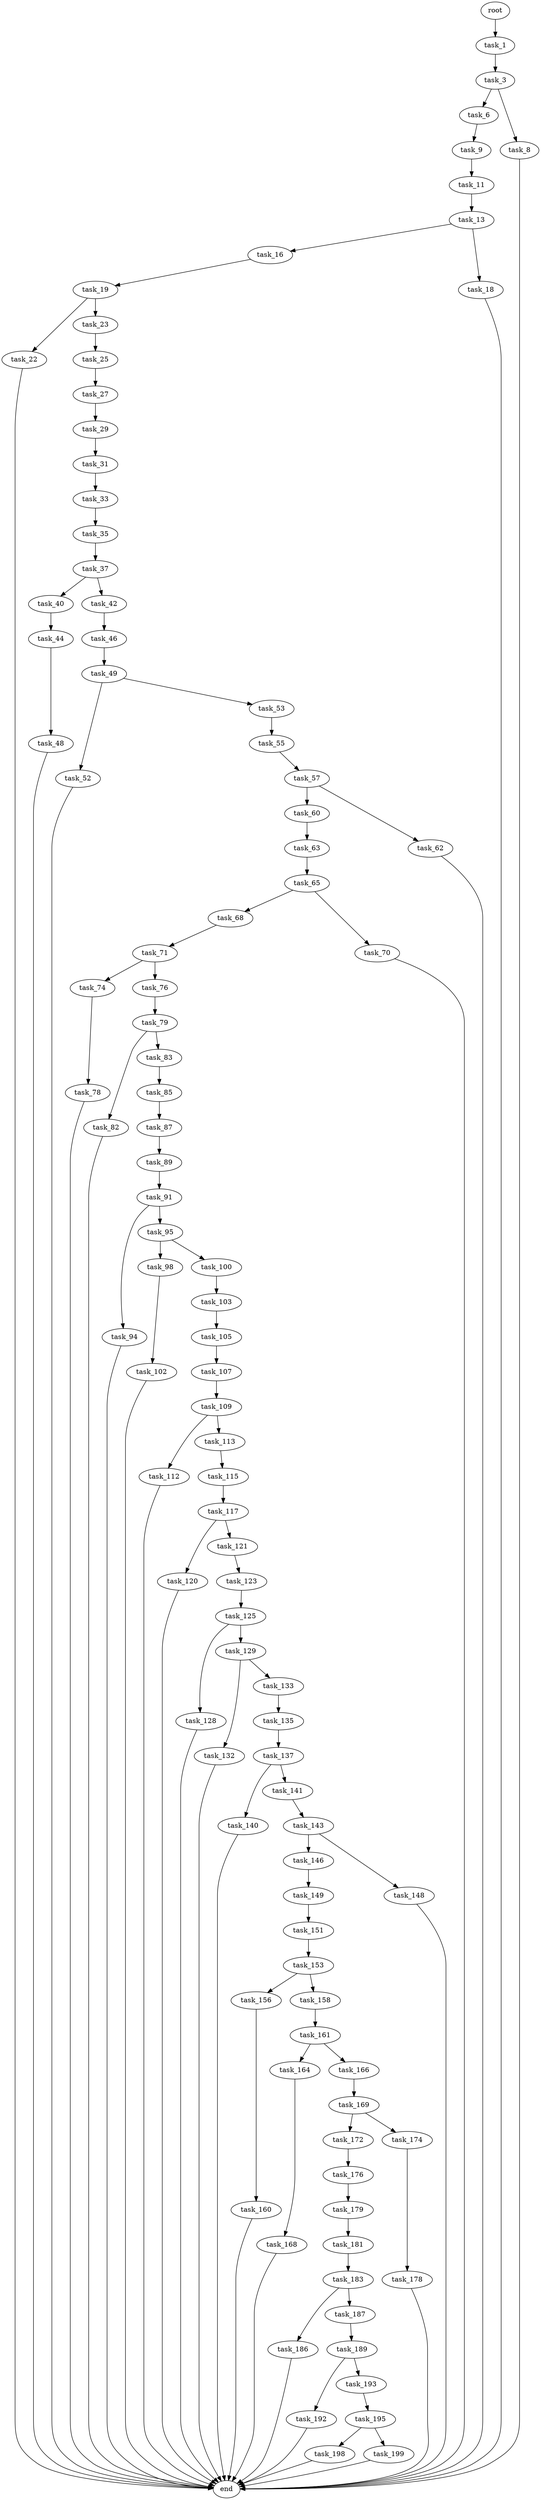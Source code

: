 digraph G {
  root [size="0.000000"];
  task_1 [size="104377763261.000000"];
  task_3 [size="15988757143.000000"];
  task_6 [size="5900205018.000000"];
  task_8 [size="108305918624.000000"];
  task_9 [size="251250682702.000000"];
  task_11 [size="1347714099886.000000"];
  task_13 [size="109771361123.000000"];
  task_16 [size="1111716642056.000000"];
  task_18 [size="26751273678.000000"];
  task_19 [size="8000775132.000000"];
  task_22 [size="46823802884.000000"];
  task_23 [size="12247865932.000000"];
  task_25 [size="28991029248.000000"];
  task_27 [size="10654068599.000000"];
  task_29 [size="190877343596.000000"];
  task_31 [size="22997281550.000000"];
  task_33 [size="8815646779.000000"];
  task_35 [size="231928233984.000000"];
  task_37 [size="295391535138.000000"];
  task_40 [size="12308131296.000000"];
  task_42 [size="33102339028.000000"];
  task_44 [size="606350905880.000000"];
  task_46 [size="649168562080.000000"];
  task_48 [size="14747450364.000000"];
  task_49 [size="5256525446.000000"];
  task_52 [size="8589934592.000000"];
  task_53 [size="14938569377.000000"];
  task_55 [size="782757789696.000000"];
  task_57 [size="368293445632.000000"];
  task_60 [size="28991029248.000000"];
  task_62 [size="407080006552.000000"];
  task_63 [size="134217728000.000000"];
  task_65 [size="298171338473.000000"];
  task_68 [size="242452747180.000000"];
  task_70 [size="1073741824000.000000"];
  task_71 [size="4658657093.000000"];
  task_74 [size="3444103129.000000"];
  task_76 [size="68719476736.000000"];
  task_78 [size="8589934592.000000"];
  task_79 [size="20832210094.000000"];
  task_82 [size="17460319125.000000"];
  task_83 [size="782757789696.000000"];
  task_85 [size="10046231879.000000"];
  task_87 [size="549755813888.000000"];
  task_89 [size="40390312810.000000"];
  task_91 [size="434763387108.000000"];
  task_94 [size="415869262459.000000"];
  task_95 [size="134217728000.000000"];
  task_98 [size="1849628207.000000"];
  task_100 [size="368293445632.000000"];
  task_102 [size="549755813888.000000"];
  task_103 [size="231928233984.000000"];
  task_105 [size="40203125361.000000"];
  task_107 [size="572559769179.000000"];
  task_109 [size="8103009774.000000"];
  task_112 [size="68719476736.000000"];
  task_113 [size="422939980240.000000"];
  task_115 [size="1073741824000.000000"];
  task_117 [size="112946369068.000000"];
  task_120 [size="28991029248.000000"];
  task_121 [size="39577609193.000000"];
  task_123 [size="127638625854.000000"];
  task_125 [size="318497243375.000000"];
  task_128 [size="3066010396.000000"];
  task_129 [size="231928233984.000000"];
  task_132 [size="5494727843.000000"];
  task_133 [size="7478756061.000000"];
  task_135 [size="67985670824.000000"];
  task_137 [size="3352599859.000000"];
  task_140 [size="46706240114.000000"];
  task_141 [size="12163837733.000000"];
  task_143 [size="148140519708.000000"];
  task_146 [size="645904748.000000"];
  task_148 [size="1095186712433.000000"];
  task_149 [size="68719476736.000000"];
  task_151 [size="545567414212.000000"];
  task_153 [size="1073741824000.000000"];
  task_156 [size="581718485567.000000"];
  task_158 [size="52320867438.000000"];
  task_160 [size="421966275385.000000"];
  task_161 [size="1073741824000.000000"];
  task_164 [size="178521799166.000000"];
  task_166 [size="301572573266.000000"];
  task_168 [size="491098999195.000000"];
  task_169 [size="782757789696.000000"];
  task_172 [size="20228703804.000000"];
  task_174 [size="203293993368.000000"];
  task_176 [size="26635717144.000000"];
  task_178 [size="231928233984.000000"];
  task_179 [size="65976825137.000000"];
  task_181 [size="37090152948.000000"];
  task_183 [size="434635668137.000000"];
  task_186 [size="24499925936.000000"];
  task_187 [size="8589934592.000000"];
  task_189 [size="4307630913.000000"];
  task_192 [size="782757789696.000000"];
  task_193 [size="14995034167.000000"];
  task_195 [size="1386723412766.000000"];
  task_198 [size="549755813888.000000"];
  task_199 [size="1166585916498.000000"];
  end [size="0.000000"];

  root -> task_1 [size="1.000000"];
  task_1 -> task_3 [size="301989888.000000"];
  task_3 -> task_6 [size="75497472.000000"];
  task_3 -> task_8 [size="75497472.000000"];
  task_6 -> task_9 [size="209715200.000000"];
  task_8 -> end [size="1.000000"];
  task_9 -> task_11 [size="536870912.000000"];
  task_11 -> task_13 [size="838860800.000000"];
  task_13 -> task_16 [size="411041792.000000"];
  task_13 -> task_18 [size="411041792.000000"];
  task_16 -> task_19 [size="838860800.000000"];
  task_18 -> end [size="1.000000"];
  task_19 -> task_22 [size="209715200.000000"];
  task_19 -> task_23 [size="209715200.000000"];
  task_22 -> end [size="1.000000"];
  task_23 -> task_25 [size="301989888.000000"];
  task_25 -> task_27 [size="75497472.000000"];
  task_27 -> task_29 [size="209715200.000000"];
  task_29 -> task_31 [size="134217728.000000"];
  task_31 -> task_33 [size="33554432.000000"];
  task_33 -> task_35 [size="301989888.000000"];
  task_35 -> task_37 [size="301989888.000000"];
  task_37 -> task_40 [size="301989888.000000"];
  task_37 -> task_42 [size="301989888.000000"];
  task_40 -> task_44 [size="301989888.000000"];
  task_42 -> task_46 [size="536870912.000000"];
  task_44 -> task_48 [size="679477248.000000"];
  task_46 -> task_49 [size="411041792.000000"];
  task_48 -> end [size="1.000000"];
  task_49 -> task_52 [size="209715200.000000"];
  task_49 -> task_53 [size="209715200.000000"];
  task_52 -> end [size="1.000000"];
  task_53 -> task_55 [size="679477248.000000"];
  task_55 -> task_57 [size="679477248.000000"];
  task_57 -> task_60 [size="411041792.000000"];
  task_57 -> task_62 [size="411041792.000000"];
  task_60 -> task_63 [size="75497472.000000"];
  task_62 -> end [size="1.000000"];
  task_63 -> task_65 [size="209715200.000000"];
  task_65 -> task_68 [size="838860800.000000"];
  task_65 -> task_70 [size="838860800.000000"];
  task_68 -> task_71 [size="209715200.000000"];
  task_70 -> end [size="1.000000"];
  task_71 -> task_74 [size="75497472.000000"];
  task_71 -> task_76 [size="75497472.000000"];
  task_74 -> task_78 [size="75497472.000000"];
  task_76 -> task_79 [size="134217728.000000"];
  task_78 -> end [size="1.000000"];
  task_79 -> task_82 [size="33554432.000000"];
  task_79 -> task_83 [size="33554432.000000"];
  task_82 -> end [size="1.000000"];
  task_83 -> task_85 [size="679477248.000000"];
  task_85 -> task_87 [size="679477248.000000"];
  task_87 -> task_89 [size="536870912.000000"];
  task_89 -> task_91 [size="33554432.000000"];
  task_91 -> task_94 [size="301989888.000000"];
  task_91 -> task_95 [size="301989888.000000"];
  task_94 -> end [size="1.000000"];
  task_95 -> task_98 [size="209715200.000000"];
  task_95 -> task_100 [size="209715200.000000"];
  task_98 -> task_102 [size="134217728.000000"];
  task_100 -> task_103 [size="411041792.000000"];
  task_102 -> end [size="1.000000"];
  task_103 -> task_105 [size="301989888.000000"];
  task_105 -> task_107 [size="838860800.000000"];
  task_107 -> task_109 [size="536870912.000000"];
  task_109 -> task_112 [size="209715200.000000"];
  task_109 -> task_113 [size="209715200.000000"];
  task_112 -> end [size="1.000000"];
  task_113 -> task_115 [size="679477248.000000"];
  task_115 -> task_117 [size="838860800.000000"];
  task_117 -> task_120 [size="209715200.000000"];
  task_117 -> task_121 [size="209715200.000000"];
  task_120 -> end [size="1.000000"];
  task_121 -> task_123 [size="33554432.000000"];
  task_123 -> task_125 [size="301989888.000000"];
  task_125 -> task_128 [size="838860800.000000"];
  task_125 -> task_129 [size="838860800.000000"];
  task_128 -> end [size="1.000000"];
  task_129 -> task_132 [size="301989888.000000"];
  task_129 -> task_133 [size="301989888.000000"];
  task_132 -> end [size="1.000000"];
  task_133 -> task_135 [size="411041792.000000"];
  task_135 -> task_137 [size="75497472.000000"];
  task_137 -> task_140 [size="301989888.000000"];
  task_137 -> task_141 [size="301989888.000000"];
  task_140 -> end [size="1.000000"];
  task_141 -> task_143 [size="301989888.000000"];
  task_143 -> task_146 [size="134217728.000000"];
  task_143 -> task_148 [size="134217728.000000"];
  task_146 -> task_149 [size="33554432.000000"];
  task_148 -> end [size="1.000000"];
  task_149 -> task_151 [size="134217728.000000"];
  task_151 -> task_153 [size="679477248.000000"];
  task_153 -> task_156 [size="838860800.000000"];
  task_153 -> task_158 [size="838860800.000000"];
  task_156 -> task_160 [size="838860800.000000"];
  task_158 -> task_161 [size="838860800.000000"];
  task_160 -> end [size="1.000000"];
  task_161 -> task_164 [size="838860800.000000"];
  task_161 -> task_166 [size="838860800.000000"];
  task_164 -> task_168 [size="209715200.000000"];
  task_166 -> task_169 [size="209715200.000000"];
  task_168 -> end [size="1.000000"];
  task_169 -> task_172 [size="679477248.000000"];
  task_169 -> task_174 [size="679477248.000000"];
  task_172 -> task_176 [size="679477248.000000"];
  task_174 -> task_178 [size="134217728.000000"];
  task_176 -> task_179 [size="536870912.000000"];
  task_178 -> end [size="1.000000"];
  task_179 -> task_181 [size="301989888.000000"];
  task_181 -> task_183 [size="679477248.000000"];
  task_183 -> task_186 [size="838860800.000000"];
  task_183 -> task_187 [size="838860800.000000"];
  task_186 -> end [size="1.000000"];
  task_187 -> task_189 [size="33554432.000000"];
  task_189 -> task_192 [size="209715200.000000"];
  task_189 -> task_193 [size="209715200.000000"];
  task_192 -> end [size="1.000000"];
  task_193 -> task_195 [size="838860800.000000"];
  task_195 -> task_198 [size="838860800.000000"];
  task_195 -> task_199 [size="838860800.000000"];
  task_198 -> end [size="1.000000"];
  task_199 -> end [size="1.000000"];
}
